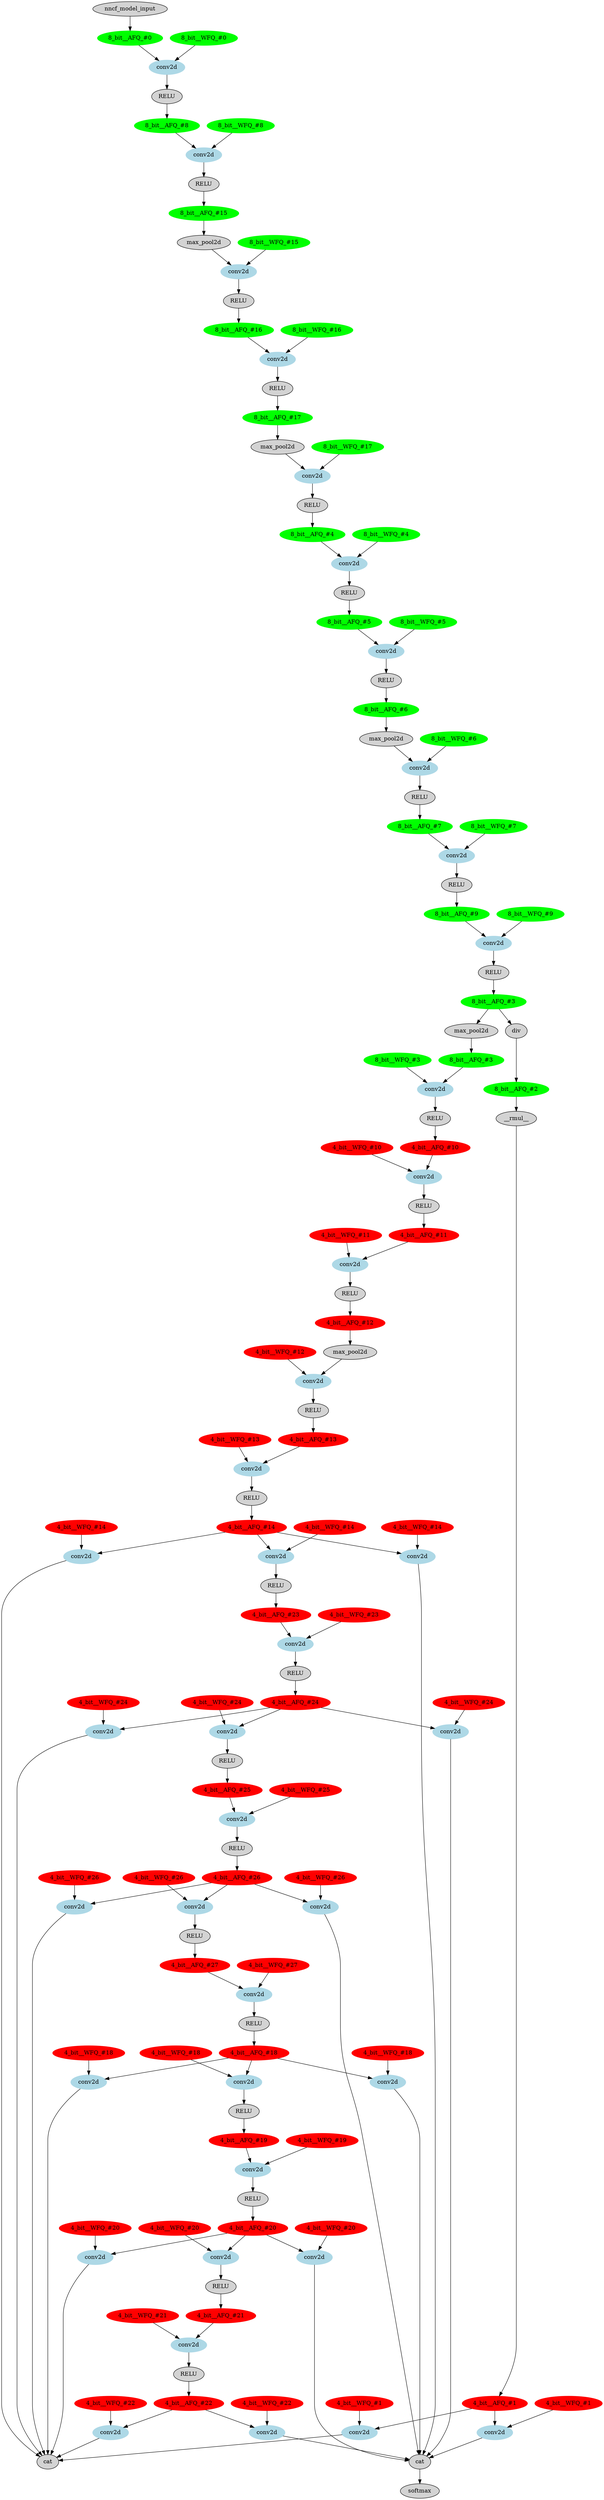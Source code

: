 strict digraph  {
"0 /nncf_model_input" [id=0, label=nncf_model_input, scope="", style=filled, type=nncf_model_input];
"1 SymmetricQuantizer/symmetric_quantize" [color=green, id=1, label="8_bit__AFQ_#0", scope=SymmetricQuantizer, style=filled, type=symmetric_quantize];
"2 SSD_VGG/MultiOutputSequential[basenet]/NNCFConv2d[0]/ModuleDict[pre_ops]/UpdateWeight[0]/SymmetricQuantizer[op]/symmetric_quantize" [color=green, id=2, label="8_bit__WFQ_#0", scope="SSD_VGG/MultiOutputSequential[basenet]/NNCFConv2d[0]/ModuleDict[pre_ops]/UpdateWeight[0]/SymmetricQuantizer[op]", style=filled, type=symmetric_quantize];
"3 SSD_VGG/MultiOutputSequential[basenet]/NNCFConv2d[0]/conv2d" [color=lightblue, id=3, label=conv2d, scope="SSD_VGG/MultiOutputSequential[basenet]/NNCFConv2d[0]", style=filled, type=conv2d];
"4 SSD_VGG/MultiOutputSequential[basenet]/ReLU[1]/RELU" [id=4, label=RELU, scope="SSD_VGG/MultiOutputSequential[basenet]/ReLU[1]", style=filled, type=RELU];
"5 SSD_VGG/MultiOutputSequential[basenet]/ReLU[1]/SymmetricQuantizer/symmetric_quantize" [color=green, id=5, label="8_bit__AFQ_#8", scope="SSD_VGG/MultiOutputSequential[basenet]/ReLU[1]/SymmetricQuantizer", style=filled, type=symmetric_quantize];
"6 SSD_VGG/MultiOutputSequential[basenet]/NNCFConv2d[2]/ModuleDict[pre_ops]/UpdateWeight[0]/SymmetricQuantizer[op]/symmetric_quantize" [color=green, id=6, label="8_bit__WFQ_#8", scope="SSD_VGG/MultiOutputSequential[basenet]/NNCFConv2d[2]/ModuleDict[pre_ops]/UpdateWeight[0]/SymmetricQuantizer[op]", style=filled, type=symmetric_quantize];
"7 SSD_VGG/MultiOutputSequential[basenet]/NNCFConv2d[2]/conv2d" [color=lightblue, id=7, label=conv2d, scope="SSD_VGG/MultiOutputSequential[basenet]/NNCFConv2d[2]", style=filled, type=conv2d];
"8 SSD_VGG/MultiOutputSequential[basenet]/ReLU[3]/RELU" [id=8, label=RELU, scope="SSD_VGG/MultiOutputSequential[basenet]/ReLU[3]", style=filled, type=RELU];
"9 SSD_VGG/MultiOutputSequential[basenet]/ReLU[3]/SymmetricQuantizer/symmetric_quantize" [color=green, id=9, label="8_bit__AFQ_#15", scope="SSD_VGG/MultiOutputSequential[basenet]/ReLU[3]/SymmetricQuantizer", style=filled, type=symmetric_quantize];
"10 SSD_VGG/MultiOutputSequential[basenet]/MaxPool2d[4]/max_pool2d" [id=10, label=max_pool2d, scope="SSD_VGG/MultiOutputSequential[basenet]/MaxPool2d[4]", style=filled, type=max_pool2d];
"11 SSD_VGG/MultiOutputSequential[basenet]/NNCFConv2d[5]/ModuleDict[pre_ops]/UpdateWeight[0]/SymmetricQuantizer[op]/symmetric_quantize" [color=green, id=11, label="8_bit__WFQ_#15", scope="SSD_VGG/MultiOutputSequential[basenet]/NNCFConv2d[5]/ModuleDict[pre_ops]/UpdateWeight[0]/SymmetricQuantizer[op]", style=filled, type=symmetric_quantize];
"12 SSD_VGG/MultiOutputSequential[basenet]/NNCFConv2d[5]/conv2d" [color=lightblue, id=12, label=conv2d, scope="SSD_VGG/MultiOutputSequential[basenet]/NNCFConv2d[5]", style=filled, type=conv2d];
"13 SSD_VGG/MultiOutputSequential[basenet]/ReLU[6]/RELU" [id=13, label=RELU, scope="SSD_VGG/MultiOutputSequential[basenet]/ReLU[6]", style=filled, type=RELU];
"14 SSD_VGG/MultiOutputSequential[basenet]/ReLU[6]/SymmetricQuantizer/symmetric_quantize" [color=green, id=14, label="8_bit__AFQ_#16", scope="SSD_VGG/MultiOutputSequential[basenet]/ReLU[6]/SymmetricQuantizer", style=filled, type=symmetric_quantize];
"15 SSD_VGG/MultiOutputSequential[basenet]/NNCFConv2d[7]/ModuleDict[pre_ops]/UpdateWeight[0]/SymmetricQuantizer[op]/symmetric_quantize" [color=green, id=15, label="8_bit__WFQ_#16", scope="SSD_VGG/MultiOutputSequential[basenet]/NNCFConv2d[7]/ModuleDict[pre_ops]/UpdateWeight[0]/SymmetricQuantizer[op]", style=filled, type=symmetric_quantize];
"16 SSD_VGG/MultiOutputSequential[basenet]/NNCFConv2d[7]/conv2d" [color=lightblue, id=16, label=conv2d, scope="SSD_VGG/MultiOutputSequential[basenet]/NNCFConv2d[7]", style=filled, type=conv2d];
"17 SSD_VGG/MultiOutputSequential[basenet]/ReLU[8]/RELU" [id=17, label=RELU, scope="SSD_VGG/MultiOutputSequential[basenet]/ReLU[8]", style=filled, type=RELU];
"18 SSD_VGG/MultiOutputSequential[basenet]/ReLU[8]/SymmetricQuantizer/symmetric_quantize" [color=green, id=18, label="8_bit__AFQ_#17", scope="SSD_VGG/MultiOutputSequential[basenet]/ReLU[8]/SymmetricQuantizer", style=filled, type=symmetric_quantize];
"19 SSD_VGG/MultiOutputSequential[basenet]/MaxPool2d[9]/max_pool2d" [id=19, label=max_pool2d, scope="SSD_VGG/MultiOutputSequential[basenet]/MaxPool2d[9]", style=filled, type=max_pool2d];
"20 SSD_VGG/MultiOutputSequential[basenet]/NNCFConv2d[10]/ModuleDict[pre_ops]/UpdateWeight[0]/SymmetricQuantizer[op]/symmetric_quantize" [color=green, id=20, label="8_bit__WFQ_#17", scope="SSD_VGG/MultiOutputSequential[basenet]/NNCFConv2d[10]/ModuleDict[pre_ops]/UpdateWeight[0]/SymmetricQuantizer[op]", style=filled, type=symmetric_quantize];
"21 SSD_VGG/MultiOutputSequential[basenet]/NNCFConv2d[10]/conv2d" [color=lightblue, id=21, label=conv2d, scope="SSD_VGG/MultiOutputSequential[basenet]/NNCFConv2d[10]", style=filled, type=conv2d];
"22 SSD_VGG/MultiOutputSequential[basenet]/ReLU[11]/RELU" [id=22, label=RELU, scope="SSD_VGG/MultiOutputSequential[basenet]/ReLU[11]", style=filled, type=RELU];
"23 SSD_VGG/MultiOutputSequential[basenet]/ReLU[11]/SymmetricQuantizer/symmetric_quantize" [color=green, id=23, label="8_bit__AFQ_#4", scope="SSD_VGG/MultiOutputSequential[basenet]/ReLU[11]/SymmetricQuantizer", style=filled, type=symmetric_quantize];
"24 SSD_VGG/MultiOutputSequential[basenet]/NNCFConv2d[12]/ModuleDict[pre_ops]/UpdateWeight[0]/SymmetricQuantizer[op]/symmetric_quantize" [color=green, id=24, label="8_bit__WFQ_#4", scope="SSD_VGG/MultiOutputSequential[basenet]/NNCFConv2d[12]/ModuleDict[pre_ops]/UpdateWeight[0]/SymmetricQuantizer[op]", style=filled, type=symmetric_quantize];
"25 SSD_VGG/MultiOutputSequential[basenet]/NNCFConv2d[12]/conv2d" [color=lightblue, id=25, label=conv2d, scope="SSD_VGG/MultiOutputSequential[basenet]/NNCFConv2d[12]", style=filled, type=conv2d];
"26 SSD_VGG/MultiOutputSequential[basenet]/ReLU[13]/RELU" [id=26, label=RELU, scope="SSD_VGG/MultiOutputSequential[basenet]/ReLU[13]", style=filled, type=RELU];
"27 SSD_VGG/MultiOutputSequential[basenet]/ReLU[13]/SymmetricQuantizer/symmetric_quantize" [color=green, id=27, label="8_bit__AFQ_#5", scope="SSD_VGG/MultiOutputSequential[basenet]/ReLU[13]/SymmetricQuantizer", style=filled, type=symmetric_quantize];
"28 SSD_VGG/MultiOutputSequential[basenet]/NNCFConv2d[14]/ModuleDict[pre_ops]/UpdateWeight[0]/SymmetricQuantizer[op]/symmetric_quantize" [color=green, id=28, label="8_bit__WFQ_#5", scope="SSD_VGG/MultiOutputSequential[basenet]/NNCFConv2d[14]/ModuleDict[pre_ops]/UpdateWeight[0]/SymmetricQuantizer[op]", style=filled, type=symmetric_quantize];
"29 SSD_VGG/MultiOutputSequential[basenet]/NNCFConv2d[14]/conv2d" [color=lightblue, id=29, label=conv2d, scope="SSD_VGG/MultiOutputSequential[basenet]/NNCFConv2d[14]", style=filled, type=conv2d];
"30 SSD_VGG/MultiOutputSequential[basenet]/ReLU[15]/RELU" [id=30, label=RELU, scope="SSD_VGG/MultiOutputSequential[basenet]/ReLU[15]", style=filled, type=RELU];
"31 SSD_VGG/MultiOutputSequential[basenet]/ReLU[15]/SymmetricQuantizer/symmetric_quantize" [color=green, id=31, label="8_bit__AFQ_#6", scope="SSD_VGG/MultiOutputSequential[basenet]/ReLU[15]/SymmetricQuantizer", style=filled, type=symmetric_quantize];
"32 SSD_VGG/MultiOutputSequential[basenet]/MaxPool2d[16]/max_pool2d" [id=32, label=max_pool2d, scope="SSD_VGG/MultiOutputSequential[basenet]/MaxPool2d[16]", style=filled, type=max_pool2d];
"33 SSD_VGG/MultiOutputSequential[basenet]/NNCFConv2d[17]/ModuleDict[pre_ops]/UpdateWeight[0]/SymmetricQuantizer[op]/symmetric_quantize" [color=green, id=33, label="8_bit__WFQ_#6", scope="SSD_VGG/MultiOutputSequential[basenet]/NNCFConv2d[17]/ModuleDict[pre_ops]/UpdateWeight[0]/SymmetricQuantizer[op]", style=filled, type=symmetric_quantize];
"34 SSD_VGG/MultiOutputSequential[basenet]/NNCFConv2d[17]/conv2d" [color=lightblue, id=34, label=conv2d, scope="SSD_VGG/MultiOutputSequential[basenet]/NNCFConv2d[17]", style=filled, type=conv2d];
"35 SSD_VGG/MultiOutputSequential[basenet]/ReLU[18]/RELU" [id=35, label=RELU, scope="SSD_VGG/MultiOutputSequential[basenet]/ReLU[18]", style=filled, type=RELU];
"36 SSD_VGG/MultiOutputSequential[basenet]/ReLU[18]/SymmetricQuantizer/symmetric_quantize" [color=green, id=36, label="8_bit__AFQ_#7", scope="SSD_VGG/MultiOutputSequential[basenet]/ReLU[18]/SymmetricQuantizer", style=filled, type=symmetric_quantize];
"37 SSD_VGG/MultiOutputSequential[basenet]/NNCFConv2d[19]/ModuleDict[pre_ops]/UpdateWeight[0]/SymmetricQuantizer[op]/symmetric_quantize" [color=green, id=37, label="8_bit__WFQ_#7", scope="SSD_VGG/MultiOutputSequential[basenet]/NNCFConv2d[19]/ModuleDict[pre_ops]/UpdateWeight[0]/SymmetricQuantizer[op]", style=filled, type=symmetric_quantize];
"38 SSD_VGG/MultiOutputSequential[basenet]/NNCFConv2d[19]/conv2d" [color=lightblue, id=38, label=conv2d, scope="SSD_VGG/MultiOutputSequential[basenet]/NNCFConv2d[19]", style=filled, type=conv2d];
"39 SSD_VGG/MultiOutputSequential[basenet]/ReLU[20]/RELU" [id=39, label=RELU, scope="SSD_VGG/MultiOutputSequential[basenet]/ReLU[20]", style=filled, type=RELU];
"40 SSD_VGG/MultiOutputSequential[basenet]/ReLU[20]/SymmetricQuantizer/symmetric_quantize" [color=green, id=40, label="8_bit__AFQ_#9", scope="SSD_VGG/MultiOutputSequential[basenet]/ReLU[20]/SymmetricQuantizer", style=filled, type=symmetric_quantize];
"41 SSD_VGG/MultiOutputSequential[basenet]/NNCFConv2d[21]/ModuleDict[pre_ops]/UpdateWeight[0]/SymmetricQuantizer[op]/symmetric_quantize" [color=green, id=41, label="8_bit__WFQ_#9", scope="SSD_VGG/MultiOutputSequential[basenet]/NNCFConv2d[21]/ModuleDict[pre_ops]/UpdateWeight[0]/SymmetricQuantizer[op]", style=filled, type=symmetric_quantize];
"42 SSD_VGG/MultiOutputSequential[basenet]/NNCFConv2d[21]/conv2d" [color=lightblue, id=42, label=conv2d, scope="SSD_VGG/MultiOutputSequential[basenet]/NNCFConv2d[21]", style=filled, type=conv2d];
"43 SSD_VGG/MultiOutputSequential[basenet]/ReLU[22]/RELU" [id=43, label=RELU, scope="SSD_VGG/MultiOutputSequential[basenet]/ReLU[22]", style=filled, type=RELU];
"44 SSD_VGG/MultiOutputSequential[basenet]/ReLU[22]/SymmetricQuantizer/symmetric_quantize" [color=green, id=44, label="8_bit__AFQ_#3", scope="SSD_VGG/MultiOutputSequential[basenet]/ReLU[22]/SymmetricQuantizer", style=filled, type=symmetric_quantize];
"45 SSD_VGG/MultiOutputSequential[basenet]/MaxPool2d[23]/max_pool2d" [id=45, label=max_pool2d, scope="SSD_VGG/MultiOutputSequential[basenet]/MaxPool2d[23]", style=filled, type=max_pool2d];
"46 SSD_VGG/MultiOutputSequential[basenet]/MaxPool2d[23]/SymmetricQuantizer/symmetric_quantize" [color=green, id=46, label="8_bit__AFQ_#3", scope="SSD_VGG/MultiOutputSequential[basenet]/MaxPool2d[23]/SymmetricQuantizer", style=filled, type=symmetric_quantize];
"47 SSD_VGG/MultiOutputSequential[basenet]/NNCFConv2d[24]/ModuleDict[pre_ops]/UpdateWeight[0]/SymmetricQuantizer[op]/symmetric_quantize" [color=green, id=47, label="8_bit__WFQ_#3", scope="SSD_VGG/MultiOutputSequential[basenet]/NNCFConv2d[24]/ModuleDict[pre_ops]/UpdateWeight[0]/SymmetricQuantizer[op]", style=filled, type=symmetric_quantize];
"48 SSD_VGG/MultiOutputSequential[basenet]/NNCFConv2d[24]/conv2d" [color=lightblue, id=48, label=conv2d, scope="SSD_VGG/MultiOutputSequential[basenet]/NNCFConv2d[24]", style=filled, type=conv2d];
"49 SSD_VGG/MultiOutputSequential[basenet]/ReLU[25]/RELU" [id=49, label=RELU, scope="SSD_VGG/MultiOutputSequential[basenet]/ReLU[25]", style=filled, type=RELU];
"50 SSD_VGG/MultiOutputSequential[basenet]/ReLU[25]/SymmetricQuantizer/symmetric_quantize" [color=red, id=50, label="4_bit__AFQ_#10", scope="SSD_VGG/MultiOutputSequential[basenet]/ReLU[25]/SymmetricQuantizer", style=filled, type=symmetric_quantize];
"51 SSD_VGG/MultiOutputSequential[basenet]/NNCFConv2d[26]/ModuleDict[pre_ops]/UpdateWeight[0]/SymmetricQuantizer[op]/symmetric_quantize" [color=red, id=51, label="4_bit__WFQ_#10", scope="SSD_VGG/MultiOutputSequential[basenet]/NNCFConv2d[26]/ModuleDict[pre_ops]/UpdateWeight[0]/SymmetricQuantizer[op]", style=filled, type=symmetric_quantize];
"52 SSD_VGG/MultiOutputSequential[basenet]/NNCFConv2d[26]/conv2d" [color=lightblue, id=52, label=conv2d, scope="SSD_VGG/MultiOutputSequential[basenet]/NNCFConv2d[26]", style=filled, type=conv2d];
"53 SSD_VGG/MultiOutputSequential[basenet]/ReLU[27]/RELU" [id=53, label=RELU, scope="SSD_VGG/MultiOutputSequential[basenet]/ReLU[27]", style=filled, type=RELU];
"54 SSD_VGG/MultiOutputSequential[basenet]/ReLU[27]/SymmetricQuantizer/symmetric_quantize" [color=red, id=54, label="4_bit__AFQ_#11", scope="SSD_VGG/MultiOutputSequential[basenet]/ReLU[27]/SymmetricQuantizer", style=filled, type=symmetric_quantize];
"55 SSD_VGG/MultiOutputSequential[basenet]/NNCFConv2d[28]/ModuleDict[pre_ops]/UpdateWeight[0]/SymmetricQuantizer[op]/symmetric_quantize" [color=red, id=55, label="4_bit__WFQ_#11", scope="SSD_VGG/MultiOutputSequential[basenet]/NNCFConv2d[28]/ModuleDict[pre_ops]/UpdateWeight[0]/SymmetricQuantizer[op]", style=filled, type=symmetric_quantize];
"56 SSD_VGG/MultiOutputSequential[basenet]/NNCFConv2d[28]/conv2d" [color=lightblue, id=56, label=conv2d, scope="SSD_VGG/MultiOutputSequential[basenet]/NNCFConv2d[28]", style=filled, type=conv2d];
"57 SSD_VGG/MultiOutputSequential[basenet]/ReLU[29]/RELU" [id=57, label=RELU, scope="SSD_VGG/MultiOutputSequential[basenet]/ReLU[29]", style=filled, type=RELU];
"58 SSD_VGG/MultiOutputSequential[basenet]/ReLU[29]/SymmetricQuantizer/symmetric_quantize" [color=red, id=58, label="4_bit__AFQ_#12", scope="SSD_VGG/MultiOutputSequential[basenet]/ReLU[29]/SymmetricQuantizer", style=filled, type=symmetric_quantize];
"59 SSD_VGG/MultiOutputSequential[basenet]/MaxPool2d[30]/max_pool2d" [id=59, label=max_pool2d, scope="SSD_VGG/MultiOutputSequential[basenet]/MaxPool2d[30]", style=filled, type=max_pool2d];
"60 SSD_VGG/MultiOutputSequential[basenet]/NNCFConv2d[31]/ModuleDict[pre_ops]/UpdateWeight[0]/SymmetricQuantizer[op]/symmetric_quantize" [color=red, id=60, label="4_bit__WFQ_#12", scope="SSD_VGG/MultiOutputSequential[basenet]/NNCFConv2d[31]/ModuleDict[pre_ops]/UpdateWeight[0]/SymmetricQuantizer[op]", style=filled, type=symmetric_quantize];
"61 SSD_VGG/MultiOutputSequential[basenet]/NNCFConv2d[31]/conv2d" [color=lightblue, id=61, label=conv2d, scope="SSD_VGG/MultiOutputSequential[basenet]/NNCFConv2d[31]", style=filled, type=conv2d];
"62 SSD_VGG/MultiOutputSequential[basenet]/ReLU[32]/RELU" [id=62, label=RELU, scope="SSD_VGG/MultiOutputSequential[basenet]/ReLU[32]", style=filled, type=RELU];
"63 SSD_VGG/MultiOutputSequential[basenet]/ReLU[32]/SymmetricQuantizer/symmetric_quantize" [color=red, id=63, label="4_bit__AFQ_#13", scope="SSD_VGG/MultiOutputSequential[basenet]/ReLU[32]/SymmetricQuantizer", style=filled, type=symmetric_quantize];
"64 SSD_VGG/MultiOutputSequential[basenet]/NNCFConv2d[33]/ModuleDict[pre_ops]/UpdateWeight[0]/SymmetricQuantizer[op]/symmetric_quantize" [color=red, id=64, label="4_bit__WFQ_#13", scope="SSD_VGG/MultiOutputSequential[basenet]/NNCFConv2d[33]/ModuleDict[pre_ops]/UpdateWeight[0]/SymmetricQuantizer[op]", style=filled, type=symmetric_quantize];
"65 SSD_VGG/MultiOutputSequential[basenet]/NNCFConv2d[33]/conv2d" [color=lightblue, id=65, label=conv2d, scope="SSD_VGG/MultiOutputSequential[basenet]/NNCFConv2d[33]", style=filled, type=conv2d];
"66 SSD_VGG/MultiOutputSequential[basenet]/ReLU[34]/RELU" [id=66, label=RELU, scope="SSD_VGG/MultiOutputSequential[basenet]/ReLU[34]", style=filled, type=RELU];
"67 SSD_VGG/MultiOutputSequential[basenet]/ReLU[34]/SymmetricQuantizer/symmetric_quantize" [color=red, id=67, label="4_bit__AFQ_#14", scope="SSD_VGG/MultiOutputSequential[basenet]/ReLU[34]/SymmetricQuantizer", style=filled, type=symmetric_quantize];
"68 SSD_VGG/L2Norm[L2Norm]/div" [id=68, label=div, scope="SSD_VGG/L2Norm[L2Norm]", style=filled, type=div];
"69 SSD_VGG/L2Norm[L2Norm]/SymmetricQuantizer/symmetric_quantize" [color=green, id=69, label="8_bit__AFQ_#2", scope="SSD_VGG/L2Norm[L2Norm]/SymmetricQuantizer", style=filled, type=symmetric_quantize];
"70 SSD_VGG/L2Norm[L2Norm]/__rmul__" [id=70, label=__rmul__, scope="SSD_VGG/L2Norm[L2Norm]", style=filled, type=__rmul__];
"71 SSD_VGG/L2Norm[L2Norm]/SymmetricQuantizer/symmetric_quantize" [color=red, id=71, label="4_bit__AFQ_#1", scope="SSD_VGG/L2Norm[L2Norm]/SymmetricQuantizer", style=filled, type=symmetric_quantize];
"72 SSD_VGG/MultiOutputSequential[extras]/NNCFConv2d[0]/ModuleDict[pre_ops]/UpdateWeight[0]/SymmetricQuantizer[op]/symmetric_quantize" [color=red, id=72, label="4_bit__WFQ_#14", scope="SSD_VGG/MultiOutputSequential[extras]/NNCFConv2d[0]/ModuleDict[pre_ops]/UpdateWeight[0]/SymmetricQuantizer[op]", style=filled, type=symmetric_quantize];
"73 SSD_VGG/MultiOutputSequential[extras]/NNCFConv2d[0]/conv2d" [color=lightblue, id=73, label=conv2d, scope="SSD_VGG/MultiOutputSequential[extras]/NNCFConv2d[0]", style=filled, type=conv2d];
"74 SSD_VGG/MultiOutputSequential[extras]/ReLU[1]/RELU" [id=74, label=RELU, scope="SSD_VGG/MultiOutputSequential[extras]/ReLU[1]", style=filled, type=RELU];
"75 SSD_VGG/MultiOutputSequential[extras]/ReLU[1]/SymmetricQuantizer/symmetric_quantize" [color=red, id=75, label="4_bit__AFQ_#23", scope="SSD_VGG/MultiOutputSequential[extras]/ReLU[1]/SymmetricQuantizer", style=filled, type=symmetric_quantize];
"76 SSD_VGG/MultiOutputSequential[extras]/NNCFConv2d[2]/ModuleDict[pre_ops]/UpdateWeight[0]/SymmetricQuantizer[op]/symmetric_quantize" [color=red, id=76, label="4_bit__WFQ_#23", scope="SSD_VGG/MultiOutputSequential[extras]/NNCFConv2d[2]/ModuleDict[pre_ops]/UpdateWeight[0]/SymmetricQuantizer[op]", style=filled, type=symmetric_quantize];
"77 SSD_VGG/MultiOutputSequential[extras]/NNCFConv2d[2]/conv2d" [color=lightblue, id=77, label=conv2d, scope="SSD_VGG/MultiOutputSequential[extras]/NNCFConv2d[2]", style=filled, type=conv2d];
"78 SSD_VGG/MultiOutputSequential[extras]/ReLU[3]/RELU" [id=78, label=RELU, scope="SSD_VGG/MultiOutputSequential[extras]/ReLU[3]", style=filled, type=RELU];
"79 SSD_VGG/MultiOutputSequential[extras]/ReLU[3]/SymmetricQuantizer/symmetric_quantize" [color=red, id=79, label="4_bit__AFQ_#24", scope="SSD_VGG/MultiOutputSequential[extras]/ReLU[3]/SymmetricQuantizer", style=filled, type=symmetric_quantize];
"80 SSD_VGG/MultiOutputSequential[extras]/NNCFConv2d[4]/ModuleDict[pre_ops]/UpdateWeight[0]/SymmetricQuantizer[op]/symmetric_quantize" [color=red, id=80, label="4_bit__WFQ_#24", scope="SSD_VGG/MultiOutputSequential[extras]/NNCFConv2d[4]/ModuleDict[pre_ops]/UpdateWeight[0]/SymmetricQuantizer[op]", style=filled, type=symmetric_quantize];
"81 SSD_VGG/MultiOutputSequential[extras]/NNCFConv2d[4]/conv2d" [color=lightblue, id=81, label=conv2d, scope="SSD_VGG/MultiOutputSequential[extras]/NNCFConv2d[4]", style=filled, type=conv2d];
"82 SSD_VGG/MultiOutputSequential[extras]/ReLU[5]/RELU" [id=82, label=RELU, scope="SSD_VGG/MultiOutputSequential[extras]/ReLU[5]", style=filled, type=RELU];
"83 SSD_VGG/MultiOutputSequential[extras]/ReLU[5]/SymmetricQuantizer/symmetric_quantize" [color=red, id=83, label="4_bit__AFQ_#25", scope="SSD_VGG/MultiOutputSequential[extras]/ReLU[5]/SymmetricQuantizer", style=filled, type=symmetric_quantize];
"84 SSD_VGG/MultiOutputSequential[extras]/NNCFConv2d[6]/ModuleDict[pre_ops]/UpdateWeight[0]/SymmetricQuantizer[op]/symmetric_quantize" [color=red, id=84, label="4_bit__WFQ_#25", scope="SSD_VGG/MultiOutputSequential[extras]/NNCFConv2d[6]/ModuleDict[pre_ops]/UpdateWeight[0]/SymmetricQuantizer[op]", style=filled, type=symmetric_quantize];
"85 SSD_VGG/MultiOutputSequential[extras]/NNCFConv2d[6]/conv2d" [color=lightblue, id=85, label=conv2d, scope="SSD_VGG/MultiOutputSequential[extras]/NNCFConv2d[6]", style=filled, type=conv2d];
"86 SSD_VGG/MultiOutputSequential[extras]/ReLU[7]/RELU" [id=86, label=RELU, scope="SSD_VGG/MultiOutputSequential[extras]/ReLU[7]", style=filled, type=RELU];
"87 SSD_VGG/MultiOutputSequential[extras]/ReLU[7]/SymmetricQuantizer/symmetric_quantize" [color=red, id=87, label="4_bit__AFQ_#26", scope="SSD_VGG/MultiOutputSequential[extras]/ReLU[7]/SymmetricQuantizer", style=filled, type=symmetric_quantize];
"88 SSD_VGG/MultiOutputSequential[extras]/NNCFConv2d[8]/ModuleDict[pre_ops]/UpdateWeight[0]/SymmetricQuantizer[op]/symmetric_quantize" [color=red, id=88, label="4_bit__WFQ_#26", scope="SSD_VGG/MultiOutputSequential[extras]/NNCFConv2d[8]/ModuleDict[pre_ops]/UpdateWeight[0]/SymmetricQuantizer[op]", style=filled, type=symmetric_quantize];
"89 SSD_VGG/MultiOutputSequential[extras]/NNCFConv2d[8]/conv2d" [color=lightblue, id=89, label=conv2d, scope="SSD_VGG/MultiOutputSequential[extras]/NNCFConv2d[8]", style=filled, type=conv2d];
"90 SSD_VGG/MultiOutputSequential[extras]/ReLU[9]/RELU" [id=90, label=RELU, scope="SSD_VGG/MultiOutputSequential[extras]/ReLU[9]", style=filled, type=RELU];
"91 SSD_VGG/MultiOutputSequential[extras]/ReLU[9]/SymmetricQuantizer/symmetric_quantize" [color=red, id=91, label="4_bit__AFQ_#27", scope="SSD_VGG/MultiOutputSequential[extras]/ReLU[9]/SymmetricQuantizer", style=filled, type=symmetric_quantize];
"92 SSD_VGG/MultiOutputSequential[extras]/NNCFConv2d[10]/ModuleDict[pre_ops]/UpdateWeight[0]/SymmetricQuantizer[op]/symmetric_quantize" [color=red, id=92, label="4_bit__WFQ_#27", scope="SSD_VGG/MultiOutputSequential[extras]/NNCFConv2d[10]/ModuleDict[pre_ops]/UpdateWeight[0]/SymmetricQuantizer[op]", style=filled, type=symmetric_quantize];
"93 SSD_VGG/MultiOutputSequential[extras]/NNCFConv2d[10]/conv2d" [color=lightblue, id=93, label=conv2d, scope="SSD_VGG/MultiOutputSequential[extras]/NNCFConv2d[10]", style=filled, type=conv2d];
"94 SSD_VGG/MultiOutputSequential[extras]/ReLU[11]/RELU" [id=94, label=RELU, scope="SSD_VGG/MultiOutputSequential[extras]/ReLU[11]", style=filled, type=RELU];
"95 SSD_VGG/MultiOutputSequential[extras]/ReLU[11]/SymmetricQuantizer/symmetric_quantize" [color=red, id=95, label="4_bit__AFQ_#18", scope="SSD_VGG/MultiOutputSequential[extras]/ReLU[11]/SymmetricQuantizer", style=filled, type=symmetric_quantize];
"96 SSD_VGG/MultiOutputSequential[extras]/NNCFConv2d[12]/ModuleDict[pre_ops]/UpdateWeight[0]/SymmetricQuantizer[op]/symmetric_quantize" [color=red, id=96, label="4_bit__WFQ_#18", scope="SSD_VGG/MultiOutputSequential[extras]/NNCFConv2d[12]/ModuleDict[pre_ops]/UpdateWeight[0]/SymmetricQuantizer[op]", style=filled, type=symmetric_quantize];
"97 SSD_VGG/MultiOutputSequential[extras]/NNCFConv2d[12]/conv2d" [color=lightblue, id=97, label=conv2d, scope="SSD_VGG/MultiOutputSequential[extras]/NNCFConv2d[12]", style=filled, type=conv2d];
"98 SSD_VGG/MultiOutputSequential[extras]/ReLU[13]/RELU" [id=98, label=RELU, scope="SSD_VGG/MultiOutputSequential[extras]/ReLU[13]", style=filled, type=RELU];
"99 SSD_VGG/MultiOutputSequential[extras]/ReLU[13]/SymmetricQuantizer/symmetric_quantize" [color=red, id=99, label="4_bit__AFQ_#19", scope="SSD_VGG/MultiOutputSequential[extras]/ReLU[13]/SymmetricQuantizer", style=filled, type=symmetric_quantize];
"100 SSD_VGG/MultiOutputSequential[extras]/NNCFConv2d[14]/ModuleDict[pre_ops]/UpdateWeight[0]/SymmetricQuantizer[op]/symmetric_quantize" [color=red, id=100, label="4_bit__WFQ_#19", scope="SSD_VGG/MultiOutputSequential[extras]/NNCFConv2d[14]/ModuleDict[pre_ops]/UpdateWeight[0]/SymmetricQuantizer[op]", style=filled, type=symmetric_quantize];
"101 SSD_VGG/MultiOutputSequential[extras]/NNCFConv2d[14]/conv2d" [color=lightblue, id=101, label=conv2d, scope="SSD_VGG/MultiOutputSequential[extras]/NNCFConv2d[14]", style=filled, type=conv2d];
"102 SSD_VGG/MultiOutputSequential[extras]/ReLU[15]/RELU" [id=102, label=RELU, scope="SSD_VGG/MultiOutputSequential[extras]/ReLU[15]", style=filled, type=RELU];
"103 SSD_VGG/MultiOutputSequential[extras]/ReLU[15]/SymmetricQuantizer/symmetric_quantize" [color=red, id=103, label="4_bit__AFQ_#20", scope="SSD_VGG/MultiOutputSequential[extras]/ReLU[15]/SymmetricQuantizer", style=filled, type=symmetric_quantize];
"104 SSD_VGG/MultiOutputSequential[extras]/NNCFConv2d[16]/ModuleDict[pre_ops]/UpdateWeight[0]/SymmetricQuantizer[op]/symmetric_quantize" [color=red, id=104, label="4_bit__WFQ_#20", scope="SSD_VGG/MultiOutputSequential[extras]/NNCFConv2d[16]/ModuleDict[pre_ops]/UpdateWeight[0]/SymmetricQuantizer[op]", style=filled, type=symmetric_quantize];
"105 SSD_VGG/MultiOutputSequential[extras]/NNCFConv2d[16]/conv2d" [color=lightblue, id=105, label=conv2d, scope="SSD_VGG/MultiOutputSequential[extras]/NNCFConv2d[16]", style=filled, type=conv2d];
"106 SSD_VGG/MultiOutputSequential[extras]/ReLU[17]/RELU" [id=106, label=RELU, scope="SSD_VGG/MultiOutputSequential[extras]/ReLU[17]", style=filled, type=RELU];
"107 SSD_VGG/MultiOutputSequential[extras]/ReLU[17]/SymmetricQuantizer/symmetric_quantize" [color=red, id=107, label="4_bit__AFQ_#21", scope="SSD_VGG/MultiOutputSequential[extras]/ReLU[17]/SymmetricQuantizer", style=filled, type=symmetric_quantize];
"108 SSD_VGG/MultiOutputSequential[extras]/NNCFConv2d[18]/ModuleDict[pre_ops]/UpdateWeight[0]/SymmetricQuantizer[op]/symmetric_quantize" [color=red, id=108, label="4_bit__WFQ_#21", scope="SSD_VGG/MultiOutputSequential[extras]/NNCFConv2d[18]/ModuleDict[pre_ops]/UpdateWeight[0]/SymmetricQuantizer[op]", style=filled, type=symmetric_quantize];
"109 SSD_VGG/MultiOutputSequential[extras]/NNCFConv2d[18]/conv2d" [color=lightblue, id=109, label=conv2d, scope="SSD_VGG/MultiOutputSequential[extras]/NNCFConv2d[18]", style=filled, type=conv2d];
"110 SSD_VGG/MultiOutputSequential[extras]/ReLU[19]/RELU" [id=110, label=RELU, scope="SSD_VGG/MultiOutputSequential[extras]/ReLU[19]", style=filled, type=RELU];
"111 SSD_VGG/MultiOutputSequential[extras]/ReLU[19]/SymmetricQuantizer/symmetric_quantize" [color=red, id=111, label="4_bit__AFQ_#22", scope="SSD_VGG/MultiOutputSequential[extras]/ReLU[19]/SymmetricQuantizer", style=filled, type=symmetric_quantize];
"112 SSD_VGG/SSDDetectionOutput[detection_head]/ModuleList[heads]/SSDHead[0]/NNCFConv2d[loc]/ModuleDict[pre_ops]/UpdateWeight[0]/SymmetricQuantizer[op]/symmetric_quantize" [color=red, id=112, label="4_bit__WFQ_#1", scope="SSD_VGG/SSDDetectionOutput[detection_head]/ModuleList[heads]/SSDHead[0]/NNCFConv2d[loc]/ModuleDict[pre_ops]/UpdateWeight[0]/SymmetricQuantizer[op]", style=filled, type=symmetric_quantize];
"113 SSD_VGG/SSDDetectionOutput[detection_head]/ModuleList[heads]/SSDHead[0]/NNCFConv2d[loc]/conv2d" [color=lightblue, id=113, label=conv2d, scope="SSD_VGG/SSDDetectionOutput[detection_head]/ModuleList[heads]/SSDHead[0]/NNCFConv2d[loc]", style=filled, type=conv2d];
"114 SSD_VGG/SSDDetectionOutput[detection_head]/ModuleList[heads]/SSDHead[0]/NNCFConv2d[conf]/ModuleDict[pre_ops]/UpdateWeight[0]/SymmetricQuantizer[op]/symmetric_quantize" [color=red, id=114, label="4_bit__WFQ_#1", scope="SSD_VGG/SSDDetectionOutput[detection_head]/ModuleList[heads]/SSDHead[0]/NNCFConv2d[conf]/ModuleDict[pre_ops]/UpdateWeight[0]/SymmetricQuantizer[op]", style=filled, type=symmetric_quantize];
"115 SSD_VGG/SSDDetectionOutput[detection_head]/ModuleList[heads]/SSDHead[0]/NNCFConv2d[conf]/conv2d" [color=lightblue, id=115, label=conv2d, scope="SSD_VGG/SSDDetectionOutput[detection_head]/ModuleList[heads]/SSDHead[0]/NNCFConv2d[conf]", style=filled, type=conv2d];
"116 SSD_VGG/SSDDetectionOutput[detection_head]/ModuleList[heads]/SSDHead[1]/NNCFConv2d[loc]/ModuleDict[pre_ops]/UpdateWeight[0]/SymmetricQuantizer[op]/symmetric_quantize" [color=red, id=116, label="4_bit__WFQ_#14", scope="SSD_VGG/SSDDetectionOutput[detection_head]/ModuleList[heads]/SSDHead[1]/NNCFConv2d[loc]/ModuleDict[pre_ops]/UpdateWeight[0]/SymmetricQuantizer[op]", style=filled, type=symmetric_quantize];
"117 SSD_VGG/SSDDetectionOutput[detection_head]/ModuleList[heads]/SSDHead[1]/NNCFConv2d[loc]/conv2d" [color=lightblue, id=117, label=conv2d, scope="SSD_VGG/SSDDetectionOutput[detection_head]/ModuleList[heads]/SSDHead[1]/NNCFConv2d[loc]", style=filled, type=conv2d];
"118 SSD_VGG/SSDDetectionOutput[detection_head]/ModuleList[heads]/SSDHead[1]/NNCFConv2d[conf]/ModuleDict[pre_ops]/UpdateWeight[0]/SymmetricQuantizer[op]/symmetric_quantize" [color=red, id=118, label="4_bit__WFQ_#14", scope="SSD_VGG/SSDDetectionOutput[detection_head]/ModuleList[heads]/SSDHead[1]/NNCFConv2d[conf]/ModuleDict[pre_ops]/UpdateWeight[0]/SymmetricQuantizer[op]", style=filled, type=symmetric_quantize];
"119 SSD_VGG/SSDDetectionOutput[detection_head]/ModuleList[heads]/SSDHead[1]/NNCFConv2d[conf]/conv2d" [color=lightblue, id=119, label=conv2d, scope="SSD_VGG/SSDDetectionOutput[detection_head]/ModuleList[heads]/SSDHead[1]/NNCFConv2d[conf]", style=filled, type=conv2d];
"120 SSD_VGG/SSDDetectionOutput[detection_head]/ModuleList[heads]/SSDHead[2]/NNCFConv2d[loc]/ModuleDict[pre_ops]/UpdateWeight[0]/SymmetricQuantizer[op]/symmetric_quantize" [color=red, id=120, label="4_bit__WFQ_#24", scope="SSD_VGG/SSDDetectionOutput[detection_head]/ModuleList[heads]/SSDHead[2]/NNCFConv2d[loc]/ModuleDict[pre_ops]/UpdateWeight[0]/SymmetricQuantizer[op]", style=filled, type=symmetric_quantize];
"121 SSD_VGG/SSDDetectionOutput[detection_head]/ModuleList[heads]/SSDHead[2]/NNCFConv2d[loc]/conv2d" [color=lightblue, id=121, label=conv2d, scope="SSD_VGG/SSDDetectionOutput[detection_head]/ModuleList[heads]/SSDHead[2]/NNCFConv2d[loc]", style=filled, type=conv2d];
"122 SSD_VGG/SSDDetectionOutput[detection_head]/ModuleList[heads]/SSDHead[2]/NNCFConv2d[conf]/ModuleDict[pre_ops]/UpdateWeight[0]/SymmetricQuantizer[op]/symmetric_quantize" [color=red, id=122, label="4_bit__WFQ_#24", scope="SSD_VGG/SSDDetectionOutput[detection_head]/ModuleList[heads]/SSDHead[2]/NNCFConv2d[conf]/ModuleDict[pre_ops]/UpdateWeight[0]/SymmetricQuantizer[op]", style=filled, type=symmetric_quantize];
"123 SSD_VGG/SSDDetectionOutput[detection_head]/ModuleList[heads]/SSDHead[2]/NNCFConv2d[conf]/conv2d" [color=lightblue, id=123, label=conv2d, scope="SSD_VGG/SSDDetectionOutput[detection_head]/ModuleList[heads]/SSDHead[2]/NNCFConv2d[conf]", style=filled, type=conv2d];
"124 SSD_VGG/SSDDetectionOutput[detection_head]/ModuleList[heads]/SSDHead[3]/NNCFConv2d[loc]/ModuleDict[pre_ops]/UpdateWeight[0]/SymmetricQuantizer[op]/symmetric_quantize" [color=red, id=124, label="4_bit__WFQ_#26", scope="SSD_VGG/SSDDetectionOutput[detection_head]/ModuleList[heads]/SSDHead[3]/NNCFConv2d[loc]/ModuleDict[pre_ops]/UpdateWeight[0]/SymmetricQuantizer[op]", style=filled, type=symmetric_quantize];
"125 SSD_VGG/SSDDetectionOutput[detection_head]/ModuleList[heads]/SSDHead[3]/NNCFConv2d[loc]/conv2d" [color=lightblue, id=125, label=conv2d, scope="SSD_VGG/SSDDetectionOutput[detection_head]/ModuleList[heads]/SSDHead[3]/NNCFConv2d[loc]", style=filled, type=conv2d];
"126 SSD_VGG/SSDDetectionOutput[detection_head]/ModuleList[heads]/SSDHead[3]/NNCFConv2d[conf]/ModuleDict[pre_ops]/UpdateWeight[0]/SymmetricQuantizer[op]/symmetric_quantize" [color=red, id=126, label="4_bit__WFQ_#26", scope="SSD_VGG/SSDDetectionOutput[detection_head]/ModuleList[heads]/SSDHead[3]/NNCFConv2d[conf]/ModuleDict[pre_ops]/UpdateWeight[0]/SymmetricQuantizer[op]", style=filled, type=symmetric_quantize];
"127 SSD_VGG/SSDDetectionOutput[detection_head]/ModuleList[heads]/SSDHead[3]/NNCFConv2d[conf]/conv2d" [color=lightblue, id=127, label=conv2d, scope="SSD_VGG/SSDDetectionOutput[detection_head]/ModuleList[heads]/SSDHead[3]/NNCFConv2d[conf]", style=filled, type=conv2d];
"128 SSD_VGG/SSDDetectionOutput[detection_head]/ModuleList[heads]/SSDHead[4]/NNCFConv2d[loc]/ModuleDict[pre_ops]/UpdateWeight[0]/SymmetricQuantizer[op]/symmetric_quantize" [color=red, id=128, label="4_bit__WFQ_#18", scope="SSD_VGG/SSDDetectionOutput[detection_head]/ModuleList[heads]/SSDHead[4]/NNCFConv2d[loc]/ModuleDict[pre_ops]/UpdateWeight[0]/SymmetricQuantizer[op]", style=filled, type=symmetric_quantize];
"129 SSD_VGG/SSDDetectionOutput[detection_head]/ModuleList[heads]/SSDHead[4]/NNCFConv2d[loc]/conv2d" [color=lightblue, id=129, label=conv2d, scope="SSD_VGG/SSDDetectionOutput[detection_head]/ModuleList[heads]/SSDHead[4]/NNCFConv2d[loc]", style=filled, type=conv2d];
"130 SSD_VGG/SSDDetectionOutput[detection_head]/ModuleList[heads]/SSDHead[4]/NNCFConv2d[conf]/ModuleDict[pre_ops]/UpdateWeight[0]/SymmetricQuantizer[op]/symmetric_quantize" [color=red, id=130, label="4_bit__WFQ_#18", scope="SSD_VGG/SSDDetectionOutput[detection_head]/ModuleList[heads]/SSDHead[4]/NNCFConv2d[conf]/ModuleDict[pre_ops]/UpdateWeight[0]/SymmetricQuantizer[op]", style=filled, type=symmetric_quantize];
"131 SSD_VGG/SSDDetectionOutput[detection_head]/ModuleList[heads]/SSDHead[4]/NNCFConv2d[conf]/conv2d" [color=lightblue, id=131, label=conv2d, scope="SSD_VGG/SSDDetectionOutput[detection_head]/ModuleList[heads]/SSDHead[4]/NNCFConv2d[conf]", style=filled, type=conv2d];
"132 SSD_VGG/SSDDetectionOutput[detection_head]/ModuleList[heads]/SSDHead[5]/NNCFConv2d[loc]/ModuleDict[pre_ops]/UpdateWeight[0]/SymmetricQuantizer[op]/symmetric_quantize" [color=red, id=132, label="4_bit__WFQ_#20", scope="SSD_VGG/SSDDetectionOutput[detection_head]/ModuleList[heads]/SSDHead[5]/NNCFConv2d[loc]/ModuleDict[pre_ops]/UpdateWeight[0]/SymmetricQuantizer[op]", style=filled, type=symmetric_quantize];
"133 SSD_VGG/SSDDetectionOutput[detection_head]/ModuleList[heads]/SSDHead[5]/NNCFConv2d[loc]/conv2d" [color=lightblue, id=133, label=conv2d, scope="SSD_VGG/SSDDetectionOutput[detection_head]/ModuleList[heads]/SSDHead[5]/NNCFConv2d[loc]", style=filled, type=conv2d];
"134 SSD_VGG/SSDDetectionOutput[detection_head]/ModuleList[heads]/SSDHead[5]/NNCFConv2d[conf]/ModuleDict[pre_ops]/UpdateWeight[0]/SymmetricQuantizer[op]/symmetric_quantize" [color=red, id=134, label="4_bit__WFQ_#20", scope="SSD_VGG/SSDDetectionOutput[detection_head]/ModuleList[heads]/SSDHead[5]/NNCFConv2d[conf]/ModuleDict[pre_ops]/UpdateWeight[0]/SymmetricQuantizer[op]", style=filled, type=symmetric_quantize];
"135 SSD_VGG/SSDDetectionOutput[detection_head]/ModuleList[heads]/SSDHead[5]/NNCFConv2d[conf]/conv2d" [color=lightblue, id=135, label=conv2d, scope="SSD_VGG/SSDDetectionOutput[detection_head]/ModuleList[heads]/SSDHead[5]/NNCFConv2d[conf]", style=filled, type=conv2d];
"136 SSD_VGG/SSDDetectionOutput[detection_head]/ModuleList[heads]/SSDHead[6]/NNCFConv2d[loc]/ModuleDict[pre_ops]/UpdateWeight[0]/SymmetricQuantizer[op]/symmetric_quantize" [color=red, id=136, label="4_bit__WFQ_#22", scope="SSD_VGG/SSDDetectionOutput[detection_head]/ModuleList[heads]/SSDHead[6]/NNCFConv2d[loc]/ModuleDict[pre_ops]/UpdateWeight[0]/SymmetricQuantizer[op]", style=filled, type=symmetric_quantize];
"137 SSD_VGG/SSDDetectionOutput[detection_head]/ModuleList[heads]/SSDHead[6]/NNCFConv2d[loc]/conv2d" [color=lightblue, id=137, label=conv2d, scope="SSD_VGG/SSDDetectionOutput[detection_head]/ModuleList[heads]/SSDHead[6]/NNCFConv2d[loc]", style=filled, type=conv2d];
"138 SSD_VGG/SSDDetectionOutput[detection_head]/ModuleList[heads]/SSDHead[6]/NNCFConv2d[conf]/ModuleDict[pre_ops]/UpdateWeight[0]/SymmetricQuantizer[op]/symmetric_quantize" [color=red, id=138, label="4_bit__WFQ_#22", scope="SSD_VGG/SSDDetectionOutput[detection_head]/ModuleList[heads]/SSDHead[6]/NNCFConv2d[conf]/ModuleDict[pre_ops]/UpdateWeight[0]/SymmetricQuantizer[op]", style=filled, type=symmetric_quantize];
"139 SSD_VGG/SSDDetectionOutput[detection_head]/ModuleList[heads]/SSDHead[6]/NNCFConv2d[conf]/conv2d" [color=lightblue, id=139, label=conv2d, scope="SSD_VGG/SSDDetectionOutput[detection_head]/ModuleList[heads]/SSDHead[6]/NNCFConv2d[conf]", style=filled, type=conv2d];
"140 SSD_VGG/SSDDetectionOutput[detection_head]/cat" [id=140, label=cat, scope="SSD_VGG/SSDDetectionOutput[detection_head]", style=filled, type=cat];
"141 SSD_VGG/SSDDetectionOutput[detection_head]/cat" [id=141, label=cat, scope="SSD_VGG/SSDDetectionOutput[detection_head]", style=filled, type=cat];
"142 SSD_VGG/SSDDetectionOutput[detection_head]/softmax" [id=142, label=softmax, scope="SSD_VGG/SSDDetectionOutput[detection_head]", style=filled, type=softmax];
"0 /nncf_model_input" -> "1 SymmetricQuantizer/symmetric_quantize";
"1 SymmetricQuantizer/symmetric_quantize" -> "3 SSD_VGG/MultiOutputSequential[basenet]/NNCFConv2d[0]/conv2d";
"2 SSD_VGG/MultiOutputSequential[basenet]/NNCFConv2d[0]/ModuleDict[pre_ops]/UpdateWeight[0]/SymmetricQuantizer[op]/symmetric_quantize" -> "3 SSD_VGG/MultiOutputSequential[basenet]/NNCFConv2d[0]/conv2d";
"3 SSD_VGG/MultiOutputSequential[basenet]/NNCFConv2d[0]/conv2d" -> "4 SSD_VGG/MultiOutputSequential[basenet]/ReLU[1]/RELU";
"4 SSD_VGG/MultiOutputSequential[basenet]/ReLU[1]/RELU" -> "5 SSD_VGG/MultiOutputSequential[basenet]/ReLU[1]/SymmetricQuantizer/symmetric_quantize";
"5 SSD_VGG/MultiOutputSequential[basenet]/ReLU[1]/SymmetricQuantizer/symmetric_quantize" -> "7 SSD_VGG/MultiOutputSequential[basenet]/NNCFConv2d[2]/conv2d";
"6 SSD_VGG/MultiOutputSequential[basenet]/NNCFConv2d[2]/ModuleDict[pre_ops]/UpdateWeight[0]/SymmetricQuantizer[op]/symmetric_quantize" -> "7 SSD_VGG/MultiOutputSequential[basenet]/NNCFConv2d[2]/conv2d";
"7 SSD_VGG/MultiOutputSequential[basenet]/NNCFConv2d[2]/conv2d" -> "8 SSD_VGG/MultiOutputSequential[basenet]/ReLU[3]/RELU";
"8 SSD_VGG/MultiOutputSequential[basenet]/ReLU[3]/RELU" -> "9 SSD_VGG/MultiOutputSequential[basenet]/ReLU[3]/SymmetricQuantizer/symmetric_quantize";
"9 SSD_VGG/MultiOutputSequential[basenet]/ReLU[3]/SymmetricQuantizer/symmetric_quantize" -> "10 SSD_VGG/MultiOutputSequential[basenet]/MaxPool2d[4]/max_pool2d";
"10 SSD_VGG/MultiOutputSequential[basenet]/MaxPool2d[4]/max_pool2d" -> "12 SSD_VGG/MultiOutputSequential[basenet]/NNCFConv2d[5]/conv2d";
"11 SSD_VGG/MultiOutputSequential[basenet]/NNCFConv2d[5]/ModuleDict[pre_ops]/UpdateWeight[0]/SymmetricQuantizer[op]/symmetric_quantize" -> "12 SSD_VGG/MultiOutputSequential[basenet]/NNCFConv2d[5]/conv2d";
"12 SSD_VGG/MultiOutputSequential[basenet]/NNCFConv2d[5]/conv2d" -> "13 SSD_VGG/MultiOutputSequential[basenet]/ReLU[6]/RELU";
"13 SSD_VGG/MultiOutputSequential[basenet]/ReLU[6]/RELU" -> "14 SSD_VGG/MultiOutputSequential[basenet]/ReLU[6]/SymmetricQuantizer/symmetric_quantize";
"14 SSD_VGG/MultiOutputSequential[basenet]/ReLU[6]/SymmetricQuantizer/symmetric_quantize" -> "16 SSD_VGG/MultiOutputSequential[basenet]/NNCFConv2d[7]/conv2d";
"15 SSD_VGG/MultiOutputSequential[basenet]/NNCFConv2d[7]/ModuleDict[pre_ops]/UpdateWeight[0]/SymmetricQuantizer[op]/symmetric_quantize" -> "16 SSD_VGG/MultiOutputSequential[basenet]/NNCFConv2d[7]/conv2d";
"16 SSD_VGG/MultiOutputSequential[basenet]/NNCFConv2d[7]/conv2d" -> "17 SSD_VGG/MultiOutputSequential[basenet]/ReLU[8]/RELU";
"17 SSD_VGG/MultiOutputSequential[basenet]/ReLU[8]/RELU" -> "18 SSD_VGG/MultiOutputSequential[basenet]/ReLU[8]/SymmetricQuantizer/symmetric_quantize";
"18 SSD_VGG/MultiOutputSequential[basenet]/ReLU[8]/SymmetricQuantizer/symmetric_quantize" -> "19 SSD_VGG/MultiOutputSequential[basenet]/MaxPool2d[9]/max_pool2d";
"19 SSD_VGG/MultiOutputSequential[basenet]/MaxPool2d[9]/max_pool2d" -> "21 SSD_VGG/MultiOutputSequential[basenet]/NNCFConv2d[10]/conv2d";
"20 SSD_VGG/MultiOutputSequential[basenet]/NNCFConv2d[10]/ModuleDict[pre_ops]/UpdateWeight[0]/SymmetricQuantizer[op]/symmetric_quantize" -> "21 SSD_VGG/MultiOutputSequential[basenet]/NNCFConv2d[10]/conv2d";
"21 SSD_VGG/MultiOutputSequential[basenet]/NNCFConv2d[10]/conv2d" -> "22 SSD_VGG/MultiOutputSequential[basenet]/ReLU[11]/RELU";
"22 SSD_VGG/MultiOutputSequential[basenet]/ReLU[11]/RELU" -> "23 SSD_VGG/MultiOutputSequential[basenet]/ReLU[11]/SymmetricQuantizer/symmetric_quantize";
"23 SSD_VGG/MultiOutputSequential[basenet]/ReLU[11]/SymmetricQuantizer/symmetric_quantize" -> "25 SSD_VGG/MultiOutputSequential[basenet]/NNCFConv2d[12]/conv2d";
"24 SSD_VGG/MultiOutputSequential[basenet]/NNCFConv2d[12]/ModuleDict[pre_ops]/UpdateWeight[0]/SymmetricQuantizer[op]/symmetric_quantize" -> "25 SSD_VGG/MultiOutputSequential[basenet]/NNCFConv2d[12]/conv2d";
"25 SSD_VGG/MultiOutputSequential[basenet]/NNCFConv2d[12]/conv2d" -> "26 SSD_VGG/MultiOutputSequential[basenet]/ReLU[13]/RELU";
"26 SSD_VGG/MultiOutputSequential[basenet]/ReLU[13]/RELU" -> "27 SSD_VGG/MultiOutputSequential[basenet]/ReLU[13]/SymmetricQuantizer/symmetric_quantize";
"27 SSD_VGG/MultiOutputSequential[basenet]/ReLU[13]/SymmetricQuantizer/symmetric_quantize" -> "29 SSD_VGG/MultiOutputSequential[basenet]/NNCFConv2d[14]/conv2d";
"28 SSD_VGG/MultiOutputSequential[basenet]/NNCFConv2d[14]/ModuleDict[pre_ops]/UpdateWeight[0]/SymmetricQuantizer[op]/symmetric_quantize" -> "29 SSD_VGG/MultiOutputSequential[basenet]/NNCFConv2d[14]/conv2d";
"29 SSD_VGG/MultiOutputSequential[basenet]/NNCFConv2d[14]/conv2d" -> "30 SSD_VGG/MultiOutputSequential[basenet]/ReLU[15]/RELU";
"30 SSD_VGG/MultiOutputSequential[basenet]/ReLU[15]/RELU" -> "31 SSD_VGG/MultiOutputSequential[basenet]/ReLU[15]/SymmetricQuantizer/symmetric_quantize";
"31 SSD_VGG/MultiOutputSequential[basenet]/ReLU[15]/SymmetricQuantizer/symmetric_quantize" -> "32 SSD_VGG/MultiOutputSequential[basenet]/MaxPool2d[16]/max_pool2d";
"32 SSD_VGG/MultiOutputSequential[basenet]/MaxPool2d[16]/max_pool2d" -> "34 SSD_VGG/MultiOutputSequential[basenet]/NNCFConv2d[17]/conv2d";
"33 SSD_VGG/MultiOutputSequential[basenet]/NNCFConv2d[17]/ModuleDict[pre_ops]/UpdateWeight[0]/SymmetricQuantizer[op]/symmetric_quantize" -> "34 SSD_VGG/MultiOutputSequential[basenet]/NNCFConv2d[17]/conv2d";
"34 SSD_VGG/MultiOutputSequential[basenet]/NNCFConv2d[17]/conv2d" -> "35 SSD_VGG/MultiOutputSequential[basenet]/ReLU[18]/RELU";
"35 SSD_VGG/MultiOutputSequential[basenet]/ReLU[18]/RELU" -> "36 SSD_VGG/MultiOutputSequential[basenet]/ReLU[18]/SymmetricQuantizer/symmetric_quantize";
"36 SSD_VGG/MultiOutputSequential[basenet]/ReLU[18]/SymmetricQuantizer/symmetric_quantize" -> "38 SSD_VGG/MultiOutputSequential[basenet]/NNCFConv2d[19]/conv2d";
"37 SSD_VGG/MultiOutputSequential[basenet]/NNCFConv2d[19]/ModuleDict[pre_ops]/UpdateWeight[0]/SymmetricQuantizer[op]/symmetric_quantize" -> "38 SSD_VGG/MultiOutputSequential[basenet]/NNCFConv2d[19]/conv2d";
"38 SSD_VGG/MultiOutputSequential[basenet]/NNCFConv2d[19]/conv2d" -> "39 SSD_VGG/MultiOutputSequential[basenet]/ReLU[20]/RELU";
"39 SSD_VGG/MultiOutputSequential[basenet]/ReLU[20]/RELU" -> "40 SSD_VGG/MultiOutputSequential[basenet]/ReLU[20]/SymmetricQuantizer/symmetric_quantize";
"40 SSD_VGG/MultiOutputSequential[basenet]/ReLU[20]/SymmetricQuantizer/symmetric_quantize" -> "42 SSD_VGG/MultiOutputSequential[basenet]/NNCFConv2d[21]/conv2d";
"41 SSD_VGG/MultiOutputSequential[basenet]/NNCFConv2d[21]/ModuleDict[pre_ops]/UpdateWeight[0]/SymmetricQuantizer[op]/symmetric_quantize" -> "42 SSD_VGG/MultiOutputSequential[basenet]/NNCFConv2d[21]/conv2d";
"42 SSD_VGG/MultiOutputSequential[basenet]/NNCFConv2d[21]/conv2d" -> "43 SSD_VGG/MultiOutputSequential[basenet]/ReLU[22]/RELU";
"43 SSD_VGG/MultiOutputSequential[basenet]/ReLU[22]/RELU" -> "44 SSD_VGG/MultiOutputSequential[basenet]/ReLU[22]/SymmetricQuantizer/symmetric_quantize";
"44 SSD_VGG/MultiOutputSequential[basenet]/ReLU[22]/SymmetricQuantizer/symmetric_quantize" -> "45 SSD_VGG/MultiOutputSequential[basenet]/MaxPool2d[23]/max_pool2d";
"44 SSD_VGG/MultiOutputSequential[basenet]/ReLU[22]/SymmetricQuantizer/symmetric_quantize" -> "68 SSD_VGG/L2Norm[L2Norm]/div";
"45 SSD_VGG/MultiOutputSequential[basenet]/MaxPool2d[23]/max_pool2d" -> "46 SSD_VGG/MultiOutputSequential[basenet]/MaxPool2d[23]/SymmetricQuantizer/symmetric_quantize";
"46 SSD_VGG/MultiOutputSequential[basenet]/MaxPool2d[23]/SymmetricQuantizer/symmetric_quantize" -> "48 SSD_VGG/MultiOutputSequential[basenet]/NNCFConv2d[24]/conv2d";
"47 SSD_VGG/MultiOutputSequential[basenet]/NNCFConv2d[24]/ModuleDict[pre_ops]/UpdateWeight[0]/SymmetricQuantizer[op]/symmetric_quantize" -> "48 SSD_VGG/MultiOutputSequential[basenet]/NNCFConv2d[24]/conv2d";
"48 SSD_VGG/MultiOutputSequential[basenet]/NNCFConv2d[24]/conv2d" -> "49 SSD_VGG/MultiOutputSequential[basenet]/ReLU[25]/RELU";
"49 SSD_VGG/MultiOutputSequential[basenet]/ReLU[25]/RELU" -> "50 SSD_VGG/MultiOutputSequential[basenet]/ReLU[25]/SymmetricQuantizer/symmetric_quantize";
"50 SSD_VGG/MultiOutputSequential[basenet]/ReLU[25]/SymmetricQuantizer/symmetric_quantize" -> "52 SSD_VGG/MultiOutputSequential[basenet]/NNCFConv2d[26]/conv2d";
"51 SSD_VGG/MultiOutputSequential[basenet]/NNCFConv2d[26]/ModuleDict[pre_ops]/UpdateWeight[0]/SymmetricQuantizer[op]/symmetric_quantize" -> "52 SSD_VGG/MultiOutputSequential[basenet]/NNCFConv2d[26]/conv2d";
"52 SSD_VGG/MultiOutputSequential[basenet]/NNCFConv2d[26]/conv2d" -> "53 SSD_VGG/MultiOutputSequential[basenet]/ReLU[27]/RELU";
"53 SSD_VGG/MultiOutputSequential[basenet]/ReLU[27]/RELU" -> "54 SSD_VGG/MultiOutputSequential[basenet]/ReLU[27]/SymmetricQuantizer/symmetric_quantize";
"54 SSD_VGG/MultiOutputSequential[basenet]/ReLU[27]/SymmetricQuantizer/symmetric_quantize" -> "56 SSD_VGG/MultiOutputSequential[basenet]/NNCFConv2d[28]/conv2d";
"55 SSD_VGG/MultiOutputSequential[basenet]/NNCFConv2d[28]/ModuleDict[pre_ops]/UpdateWeight[0]/SymmetricQuantizer[op]/symmetric_quantize" -> "56 SSD_VGG/MultiOutputSequential[basenet]/NNCFConv2d[28]/conv2d";
"56 SSD_VGG/MultiOutputSequential[basenet]/NNCFConv2d[28]/conv2d" -> "57 SSD_VGG/MultiOutputSequential[basenet]/ReLU[29]/RELU";
"57 SSD_VGG/MultiOutputSequential[basenet]/ReLU[29]/RELU" -> "58 SSD_VGG/MultiOutputSequential[basenet]/ReLU[29]/SymmetricQuantizer/symmetric_quantize";
"58 SSD_VGG/MultiOutputSequential[basenet]/ReLU[29]/SymmetricQuantizer/symmetric_quantize" -> "59 SSD_VGG/MultiOutputSequential[basenet]/MaxPool2d[30]/max_pool2d";
"59 SSD_VGG/MultiOutputSequential[basenet]/MaxPool2d[30]/max_pool2d" -> "61 SSD_VGG/MultiOutputSequential[basenet]/NNCFConv2d[31]/conv2d";
"60 SSD_VGG/MultiOutputSequential[basenet]/NNCFConv2d[31]/ModuleDict[pre_ops]/UpdateWeight[0]/SymmetricQuantizer[op]/symmetric_quantize" -> "61 SSD_VGG/MultiOutputSequential[basenet]/NNCFConv2d[31]/conv2d";
"61 SSD_VGG/MultiOutputSequential[basenet]/NNCFConv2d[31]/conv2d" -> "62 SSD_VGG/MultiOutputSequential[basenet]/ReLU[32]/RELU";
"62 SSD_VGG/MultiOutputSequential[basenet]/ReLU[32]/RELU" -> "63 SSD_VGG/MultiOutputSequential[basenet]/ReLU[32]/SymmetricQuantizer/symmetric_quantize";
"63 SSD_VGG/MultiOutputSequential[basenet]/ReLU[32]/SymmetricQuantizer/symmetric_quantize" -> "65 SSD_VGG/MultiOutputSequential[basenet]/NNCFConv2d[33]/conv2d";
"64 SSD_VGG/MultiOutputSequential[basenet]/NNCFConv2d[33]/ModuleDict[pre_ops]/UpdateWeight[0]/SymmetricQuantizer[op]/symmetric_quantize" -> "65 SSD_VGG/MultiOutputSequential[basenet]/NNCFConv2d[33]/conv2d";
"65 SSD_VGG/MultiOutputSequential[basenet]/NNCFConv2d[33]/conv2d" -> "66 SSD_VGG/MultiOutputSequential[basenet]/ReLU[34]/RELU";
"66 SSD_VGG/MultiOutputSequential[basenet]/ReLU[34]/RELU" -> "67 SSD_VGG/MultiOutputSequential[basenet]/ReLU[34]/SymmetricQuantizer/symmetric_quantize";
"67 SSD_VGG/MultiOutputSequential[basenet]/ReLU[34]/SymmetricQuantizer/symmetric_quantize" -> "73 SSD_VGG/MultiOutputSequential[extras]/NNCFConv2d[0]/conv2d";
"67 SSD_VGG/MultiOutputSequential[basenet]/ReLU[34]/SymmetricQuantizer/symmetric_quantize" -> "117 SSD_VGG/SSDDetectionOutput[detection_head]/ModuleList[heads]/SSDHead[1]/NNCFConv2d[loc]/conv2d";
"67 SSD_VGG/MultiOutputSequential[basenet]/ReLU[34]/SymmetricQuantizer/symmetric_quantize" -> "119 SSD_VGG/SSDDetectionOutput[detection_head]/ModuleList[heads]/SSDHead[1]/NNCFConv2d[conf]/conv2d";
"68 SSD_VGG/L2Norm[L2Norm]/div" -> "69 SSD_VGG/L2Norm[L2Norm]/SymmetricQuantizer/symmetric_quantize";
"69 SSD_VGG/L2Norm[L2Norm]/SymmetricQuantizer/symmetric_quantize" -> "70 SSD_VGG/L2Norm[L2Norm]/__rmul__";
"70 SSD_VGG/L2Norm[L2Norm]/__rmul__" -> "71 SSD_VGG/L2Norm[L2Norm]/SymmetricQuantizer/symmetric_quantize";
"71 SSD_VGG/L2Norm[L2Norm]/SymmetricQuantizer/symmetric_quantize" -> "113 SSD_VGG/SSDDetectionOutput[detection_head]/ModuleList[heads]/SSDHead[0]/NNCFConv2d[loc]/conv2d";
"71 SSD_VGG/L2Norm[L2Norm]/SymmetricQuantizer/symmetric_quantize" -> "115 SSD_VGG/SSDDetectionOutput[detection_head]/ModuleList[heads]/SSDHead[0]/NNCFConv2d[conf]/conv2d";
"72 SSD_VGG/MultiOutputSequential[extras]/NNCFConv2d[0]/ModuleDict[pre_ops]/UpdateWeight[0]/SymmetricQuantizer[op]/symmetric_quantize" -> "73 SSD_VGG/MultiOutputSequential[extras]/NNCFConv2d[0]/conv2d";
"73 SSD_VGG/MultiOutputSequential[extras]/NNCFConv2d[0]/conv2d" -> "74 SSD_VGG/MultiOutputSequential[extras]/ReLU[1]/RELU";
"74 SSD_VGG/MultiOutputSequential[extras]/ReLU[1]/RELU" -> "75 SSD_VGG/MultiOutputSequential[extras]/ReLU[1]/SymmetricQuantizer/symmetric_quantize";
"75 SSD_VGG/MultiOutputSequential[extras]/ReLU[1]/SymmetricQuantizer/symmetric_quantize" -> "77 SSD_VGG/MultiOutputSequential[extras]/NNCFConv2d[2]/conv2d";
"76 SSD_VGG/MultiOutputSequential[extras]/NNCFConv2d[2]/ModuleDict[pre_ops]/UpdateWeight[0]/SymmetricQuantizer[op]/symmetric_quantize" -> "77 SSD_VGG/MultiOutputSequential[extras]/NNCFConv2d[2]/conv2d";
"77 SSD_VGG/MultiOutputSequential[extras]/NNCFConv2d[2]/conv2d" -> "78 SSD_VGG/MultiOutputSequential[extras]/ReLU[3]/RELU";
"78 SSD_VGG/MultiOutputSequential[extras]/ReLU[3]/RELU" -> "79 SSD_VGG/MultiOutputSequential[extras]/ReLU[3]/SymmetricQuantizer/symmetric_quantize";
"79 SSD_VGG/MultiOutputSequential[extras]/ReLU[3]/SymmetricQuantizer/symmetric_quantize" -> "81 SSD_VGG/MultiOutputSequential[extras]/NNCFConv2d[4]/conv2d";
"79 SSD_VGG/MultiOutputSequential[extras]/ReLU[3]/SymmetricQuantizer/symmetric_quantize" -> "121 SSD_VGG/SSDDetectionOutput[detection_head]/ModuleList[heads]/SSDHead[2]/NNCFConv2d[loc]/conv2d";
"79 SSD_VGG/MultiOutputSequential[extras]/ReLU[3]/SymmetricQuantizer/symmetric_quantize" -> "123 SSD_VGG/SSDDetectionOutput[detection_head]/ModuleList[heads]/SSDHead[2]/NNCFConv2d[conf]/conv2d";
"80 SSD_VGG/MultiOutputSequential[extras]/NNCFConv2d[4]/ModuleDict[pre_ops]/UpdateWeight[0]/SymmetricQuantizer[op]/symmetric_quantize" -> "81 SSD_VGG/MultiOutputSequential[extras]/NNCFConv2d[4]/conv2d";
"81 SSD_VGG/MultiOutputSequential[extras]/NNCFConv2d[4]/conv2d" -> "82 SSD_VGG/MultiOutputSequential[extras]/ReLU[5]/RELU";
"82 SSD_VGG/MultiOutputSequential[extras]/ReLU[5]/RELU" -> "83 SSD_VGG/MultiOutputSequential[extras]/ReLU[5]/SymmetricQuantizer/symmetric_quantize";
"83 SSD_VGG/MultiOutputSequential[extras]/ReLU[5]/SymmetricQuantizer/symmetric_quantize" -> "85 SSD_VGG/MultiOutputSequential[extras]/NNCFConv2d[6]/conv2d";
"84 SSD_VGG/MultiOutputSequential[extras]/NNCFConv2d[6]/ModuleDict[pre_ops]/UpdateWeight[0]/SymmetricQuantizer[op]/symmetric_quantize" -> "85 SSD_VGG/MultiOutputSequential[extras]/NNCFConv2d[6]/conv2d";
"85 SSD_VGG/MultiOutputSequential[extras]/NNCFConv2d[6]/conv2d" -> "86 SSD_VGG/MultiOutputSequential[extras]/ReLU[7]/RELU";
"86 SSD_VGG/MultiOutputSequential[extras]/ReLU[7]/RELU" -> "87 SSD_VGG/MultiOutputSequential[extras]/ReLU[7]/SymmetricQuantizer/symmetric_quantize";
"87 SSD_VGG/MultiOutputSequential[extras]/ReLU[7]/SymmetricQuantizer/symmetric_quantize" -> "89 SSD_VGG/MultiOutputSequential[extras]/NNCFConv2d[8]/conv2d";
"87 SSD_VGG/MultiOutputSequential[extras]/ReLU[7]/SymmetricQuantizer/symmetric_quantize" -> "125 SSD_VGG/SSDDetectionOutput[detection_head]/ModuleList[heads]/SSDHead[3]/NNCFConv2d[loc]/conv2d";
"87 SSD_VGG/MultiOutputSequential[extras]/ReLU[7]/SymmetricQuantizer/symmetric_quantize" -> "127 SSD_VGG/SSDDetectionOutput[detection_head]/ModuleList[heads]/SSDHead[3]/NNCFConv2d[conf]/conv2d";
"88 SSD_VGG/MultiOutputSequential[extras]/NNCFConv2d[8]/ModuleDict[pre_ops]/UpdateWeight[0]/SymmetricQuantizer[op]/symmetric_quantize" -> "89 SSD_VGG/MultiOutputSequential[extras]/NNCFConv2d[8]/conv2d";
"89 SSD_VGG/MultiOutputSequential[extras]/NNCFConv2d[8]/conv2d" -> "90 SSD_VGG/MultiOutputSequential[extras]/ReLU[9]/RELU";
"90 SSD_VGG/MultiOutputSequential[extras]/ReLU[9]/RELU" -> "91 SSD_VGG/MultiOutputSequential[extras]/ReLU[9]/SymmetricQuantizer/symmetric_quantize";
"91 SSD_VGG/MultiOutputSequential[extras]/ReLU[9]/SymmetricQuantizer/symmetric_quantize" -> "93 SSD_VGG/MultiOutputSequential[extras]/NNCFConv2d[10]/conv2d";
"92 SSD_VGG/MultiOutputSequential[extras]/NNCFConv2d[10]/ModuleDict[pre_ops]/UpdateWeight[0]/SymmetricQuantizer[op]/symmetric_quantize" -> "93 SSD_VGG/MultiOutputSequential[extras]/NNCFConv2d[10]/conv2d";
"93 SSD_VGG/MultiOutputSequential[extras]/NNCFConv2d[10]/conv2d" -> "94 SSD_VGG/MultiOutputSequential[extras]/ReLU[11]/RELU";
"94 SSD_VGG/MultiOutputSequential[extras]/ReLU[11]/RELU" -> "95 SSD_VGG/MultiOutputSequential[extras]/ReLU[11]/SymmetricQuantizer/symmetric_quantize";
"95 SSD_VGG/MultiOutputSequential[extras]/ReLU[11]/SymmetricQuantizer/symmetric_quantize" -> "97 SSD_VGG/MultiOutputSequential[extras]/NNCFConv2d[12]/conv2d";
"95 SSD_VGG/MultiOutputSequential[extras]/ReLU[11]/SymmetricQuantizer/symmetric_quantize" -> "129 SSD_VGG/SSDDetectionOutput[detection_head]/ModuleList[heads]/SSDHead[4]/NNCFConv2d[loc]/conv2d";
"95 SSD_VGG/MultiOutputSequential[extras]/ReLU[11]/SymmetricQuantizer/symmetric_quantize" -> "131 SSD_VGG/SSDDetectionOutput[detection_head]/ModuleList[heads]/SSDHead[4]/NNCFConv2d[conf]/conv2d";
"96 SSD_VGG/MultiOutputSequential[extras]/NNCFConv2d[12]/ModuleDict[pre_ops]/UpdateWeight[0]/SymmetricQuantizer[op]/symmetric_quantize" -> "97 SSD_VGG/MultiOutputSequential[extras]/NNCFConv2d[12]/conv2d";
"97 SSD_VGG/MultiOutputSequential[extras]/NNCFConv2d[12]/conv2d" -> "98 SSD_VGG/MultiOutputSequential[extras]/ReLU[13]/RELU";
"98 SSD_VGG/MultiOutputSequential[extras]/ReLU[13]/RELU" -> "99 SSD_VGG/MultiOutputSequential[extras]/ReLU[13]/SymmetricQuantizer/symmetric_quantize";
"99 SSD_VGG/MultiOutputSequential[extras]/ReLU[13]/SymmetricQuantizer/symmetric_quantize" -> "101 SSD_VGG/MultiOutputSequential[extras]/NNCFConv2d[14]/conv2d";
"100 SSD_VGG/MultiOutputSequential[extras]/NNCFConv2d[14]/ModuleDict[pre_ops]/UpdateWeight[0]/SymmetricQuantizer[op]/symmetric_quantize" -> "101 SSD_VGG/MultiOutputSequential[extras]/NNCFConv2d[14]/conv2d";
"101 SSD_VGG/MultiOutputSequential[extras]/NNCFConv2d[14]/conv2d" -> "102 SSD_VGG/MultiOutputSequential[extras]/ReLU[15]/RELU";
"102 SSD_VGG/MultiOutputSequential[extras]/ReLU[15]/RELU" -> "103 SSD_VGG/MultiOutputSequential[extras]/ReLU[15]/SymmetricQuantizer/symmetric_quantize";
"103 SSD_VGG/MultiOutputSequential[extras]/ReLU[15]/SymmetricQuantizer/symmetric_quantize" -> "105 SSD_VGG/MultiOutputSequential[extras]/NNCFConv2d[16]/conv2d";
"103 SSD_VGG/MultiOutputSequential[extras]/ReLU[15]/SymmetricQuantizer/symmetric_quantize" -> "133 SSD_VGG/SSDDetectionOutput[detection_head]/ModuleList[heads]/SSDHead[5]/NNCFConv2d[loc]/conv2d";
"103 SSD_VGG/MultiOutputSequential[extras]/ReLU[15]/SymmetricQuantizer/symmetric_quantize" -> "135 SSD_VGG/SSDDetectionOutput[detection_head]/ModuleList[heads]/SSDHead[5]/NNCFConv2d[conf]/conv2d";
"104 SSD_VGG/MultiOutputSequential[extras]/NNCFConv2d[16]/ModuleDict[pre_ops]/UpdateWeight[0]/SymmetricQuantizer[op]/symmetric_quantize" -> "105 SSD_VGG/MultiOutputSequential[extras]/NNCFConv2d[16]/conv2d";
"105 SSD_VGG/MultiOutputSequential[extras]/NNCFConv2d[16]/conv2d" -> "106 SSD_VGG/MultiOutputSequential[extras]/ReLU[17]/RELU";
"106 SSD_VGG/MultiOutputSequential[extras]/ReLU[17]/RELU" -> "107 SSD_VGG/MultiOutputSequential[extras]/ReLU[17]/SymmetricQuantizer/symmetric_quantize";
"107 SSD_VGG/MultiOutputSequential[extras]/ReLU[17]/SymmetricQuantizer/symmetric_quantize" -> "109 SSD_VGG/MultiOutputSequential[extras]/NNCFConv2d[18]/conv2d";
"108 SSD_VGG/MultiOutputSequential[extras]/NNCFConv2d[18]/ModuleDict[pre_ops]/UpdateWeight[0]/SymmetricQuantizer[op]/symmetric_quantize" -> "109 SSD_VGG/MultiOutputSequential[extras]/NNCFConv2d[18]/conv2d";
"109 SSD_VGG/MultiOutputSequential[extras]/NNCFConv2d[18]/conv2d" -> "110 SSD_VGG/MultiOutputSequential[extras]/ReLU[19]/RELU";
"110 SSD_VGG/MultiOutputSequential[extras]/ReLU[19]/RELU" -> "111 SSD_VGG/MultiOutputSequential[extras]/ReLU[19]/SymmetricQuantizer/symmetric_quantize";
"111 SSD_VGG/MultiOutputSequential[extras]/ReLU[19]/SymmetricQuantizer/symmetric_quantize" -> "137 SSD_VGG/SSDDetectionOutput[detection_head]/ModuleList[heads]/SSDHead[6]/NNCFConv2d[loc]/conv2d";
"111 SSD_VGG/MultiOutputSequential[extras]/ReLU[19]/SymmetricQuantizer/symmetric_quantize" -> "139 SSD_VGG/SSDDetectionOutput[detection_head]/ModuleList[heads]/SSDHead[6]/NNCFConv2d[conf]/conv2d";
"112 SSD_VGG/SSDDetectionOutput[detection_head]/ModuleList[heads]/SSDHead[0]/NNCFConv2d[loc]/ModuleDict[pre_ops]/UpdateWeight[0]/SymmetricQuantizer[op]/symmetric_quantize" -> "113 SSD_VGG/SSDDetectionOutput[detection_head]/ModuleList[heads]/SSDHead[0]/NNCFConv2d[loc]/conv2d";
"113 SSD_VGG/SSDDetectionOutput[detection_head]/ModuleList[heads]/SSDHead[0]/NNCFConv2d[loc]/conv2d" -> "140 SSD_VGG/SSDDetectionOutput[detection_head]/cat";
"114 SSD_VGG/SSDDetectionOutput[detection_head]/ModuleList[heads]/SSDHead[0]/NNCFConv2d[conf]/ModuleDict[pre_ops]/UpdateWeight[0]/SymmetricQuantizer[op]/symmetric_quantize" -> "115 SSD_VGG/SSDDetectionOutput[detection_head]/ModuleList[heads]/SSDHead[0]/NNCFConv2d[conf]/conv2d";
"115 SSD_VGG/SSDDetectionOutput[detection_head]/ModuleList[heads]/SSDHead[0]/NNCFConv2d[conf]/conv2d" -> "141 SSD_VGG/SSDDetectionOutput[detection_head]/cat";
"116 SSD_VGG/SSDDetectionOutput[detection_head]/ModuleList[heads]/SSDHead[1]/NNCFConv2d[loc]/ModuleDict[pre_ops]/UpdateWeight[0]/SymmetricQuantizer[op]/symmetric_quantize" -> "117 SSD_VGG/SSDDetectionOutput[detection_head]/ModuleList[heads]/SSDHead[1]/NNCFConv2d[loc]/conv2d";
"117 SSD_VGG/SSDDetectionOutput[detection_head]/ModuleList[heads]/SSDHead[1]/NNCFConv2d[loc]/conv2d" -> "140 SSD_VGG/SSDDetectionOutput[detection_head]/cat";
"118 SSD_VGG/SSDDetectionOutput[detection_head]/ModuleList[heads]/SSDHead[1]/NNCFConv2d[conf]/ModuleDict[pre_ops]/UpdateWeight[0]/SymmetricQuantizer[op]/symmetric_quantize" -> "119 SSD_VGG/SSDDetectionOutput[detection_head]/ModuleList[heads]/SSDHead[1]/NNCFConv2d[conf]/conv2d";
"119 SSD_VGG/SSDDetectionOutput[detection_head]/ModuleList[heads]/SSDHead[1]/NNCFConv2d[conf]/conv2d" -> "141 SSD_VGG/SSDDetectionOutput[detection_head]/cat";
"120 SSD_VGG/SSDDetectionOutput[detection_head]/ModuleList[heads]/SSDHead[2]/NNCFConv2d[loc]/ModuleDict[pre_ops]/UpdateWeight[0]/SymmetricQuantizer[op]/symmetric_quantize" -> "121 SSD_VGG/SSDDetectionOutput[detection_head]/ModuleList[heads]/SSDHead[2]/NNCFConv2d[loc]/conv2d";
"121 SSD_VGG/SSDDetectionOutput[detection_head]/ModuleList[heads]/SSDHead[2]/NNCFConv2d[loc]/conv2d" -> "140 SSD_VGG/SSDDetectionOutput[detection_head]/cat";
"122 SSD_VGG/SSDDetectionOutput[detection_head]/ModuleList[heads]/SSDHead[2]/NNCFConv2d[conf]/ModuleDict[pre_ops]/UpdateWeight[0]/SymmetricQuantizer[op]/symmetric_quantize" -> "123 SSD_VGG/SSDDetectionOutput[detection_head]/ModuleList[heads]/SSDHead[2]/NNCFConv2d[conf]/conv2d";
"123 SSD_VGG/SSDDetectionOutput[detection_head]/ModuleList[heads]/SSDHead[2]/NNCFConv2d[conf]/conv2d" -> "141 SSD_VGG/SSDDetectionOutput[detection_head]/cat";
"124 SSD_VGG/SSDDetectionOutput[detection_head]/ModuleList[heads]/SSDHead[3]/NNCFConv2d[loc]/ModuleDict[pre_ops]/UpdateWeight[0]/SymmetricQuantizer[op]/symmetric_quantize" -> "125 SSD_VGG/SSDDetectionOutput[detection_head]/ModuleList[heads]/SSDHead[3]/NNCFConv2d[loc]/conv2d";
"125 SSD_VGG/SSDDetectionOutput[detection_head]/ModuleList[heads]/SSDHead[3]/NNCFConv2d[loc]/conv2d" -> "140 SSD_VGG/SSDDetectionOutput[detection_head]/cat";
"126 SSD_VGG/SSDDetectionOutput[detection_head]/ModuleList[heads]/SSDHead[3]/NNCFConv2d[conf]/ModuleDict[pre_ops]/UpdateWeight[0]/SymmetricQuantizer[op]/symmetric_quantize" -> "127 SSD_VGG/SSDDetectionOutput[detection_head]/ModuleList[heads]/SSDHead[3]/NNCFConv2d[conf]/conv2d";
"127 SSD_VGG/SSDDetectionOutput[detection_head]/ModuleList[heads]/SSDHead[3]/NNCFConv2d[conf]/conv2d" -> "141 SSD_VGG/SSDDetectionOutput[detection_head]/cat";
"128 SSD_VGG/SSDDetectionOutput[detection_head]/ModuleList[heads]/SSDHead[4]/NNCFConv2d[loc]/ModuleDict[pre_ops]/UpdateWeight[0]/SymmetricQuantizer[op]/symmetric_quantize" -> "129 SSD_VGG/SSDDetectionOutput[detection_head]/ModuleList[heads]/SSDHead[4]/NNCFConv2d[loc]/conv2d";
"129 SSD_VGG/SSDDetectionOutput[detection_head]/ModuleList[heads]/SSDHead[4]/NNCFConv2d[loc]/conv2d" -> "140 SSD_VGG/SSDDetectionOutput[detection_head]/cat";
"130 SSD_VGG/SSDDetectionOutput[detection_head]/ModuleList[heads]/SSDHead[4]/NNCFConv2d[conf]/ModuleDict[pre_ops]/UpdateWeight[0]/SymmetricQuantizer[op]/symmetric_quantize" -> "131 SSD_VGG/SSDDetectionOutput[detection_head]/ModuleList[heads]/SSDHead[4]/NNCFConv2d[conf]/conv2d";
"131 SSD_VGG/SSDDetectionOutput[detection_head]/ModuleList[heads]/SSDHead[4]/NNCFConv2d[conf]/conv2d" -> "141 SSD_VGG/SSDDetectionOutput[detection_head]/cat";
"132 SSD_VGG/SSDDetectionOutput[detection_head]/ModuleList[heads]/SSDHead[5]/NNCFConv2d[loc]/ModuleDict[pre_ops]/UpdateWeight[0]/SymmetricQuantizer[op]/symmetric_quantize" -> "133 SSD_VGG/SSDDetectionOutput[detection_head]/ModuleList[heads]/SSDHead[5]/NNCFConv2d[loc]/conv2d";
"133 SSD_VGG/SSDDetectionOutput[detection_head]/ModuleList[heads]/SSDHead[5]/NNCFConv2d[loc]/conv2d" -> "140 SSD_VGG/SSDDetectionOutput[detection_head]/cat";
"134 SSD_VGG/SSDDetectionOutput[detection_head]/ModuleList[heads]/SSDHead[5]/NNCFConv2d[conf]/ModuleDict[pre_ops]/UpdateWeight[0]/SymmetricQuantizer[op]/symmetric_quantize" -> "135 SSD_VGG/SSDDetectionOutput[detection_head]/ModuleList[heads]/SSDHead[5]/NNCFConv2d[conf]/conv2d";
"135 SSD_VGG/SSDDetectionOutput[detection_head]/ModuleList[heads]/SSDHead[5]/NNCFConv2d[conf]/conv2d" -> "141 SSD_VGG/SSDDetectionOutput[detection_head]/cat";
"136 SSD_VGG/SSDDetectionOutput[detection_head]/ModuleList[heads]/SSDHead[6]/NNCFConv2d[loc]/ModuleDict[pre_ops]/UpdateWeight[0]/SymmetricQuantizer[op]/symmetric_quantize" -> "137 SSD_VGG/SSDDetectionOutput[detection_head]/ModuleList[heads]/SSDHead[6]/NNCFConv2d[loc]/conv2d";
"137 SSD_VGG/SSDDetectionOutput[detection_head]/ModuleList[heads]/SSDHead[6]/NNCFConv2d[loc]/conv2d" -> "140 SSD_VGG/SSDDetectionOutput[detection_head]/cat";
"138 SSD_VGG/SSDDetectionOutput[detection_head]/ModuleList[heads]/SSDHead[6]/NNCFConv2d[conf]/ModuleDict[pre_ops]/UpdateWeight[0]/SymmetricQuantizer[op]/symmetric_quantize" -> "139 SSD_VGG/SSDDetectionOutput[detection_head]/ModuleList[heads]/SSDHead[6]/NNCFConv2d[conf]/conv2d";
"139 SSD_VGG/SSDDetectionOutput[detection_head]/ModuleList[heads]/SSDHead[6]/NNCFConv2d[conf]/conv2d" -> "141 SSD_VGG/SSDDetectionOutput[detection_head]/cat";
"141 SSD_VGG/SSDDetectionOutput[detection_head]/cat" -> "142 SSD_VGG/SSDDetectionOutput[detection_head]/softmax";
}
